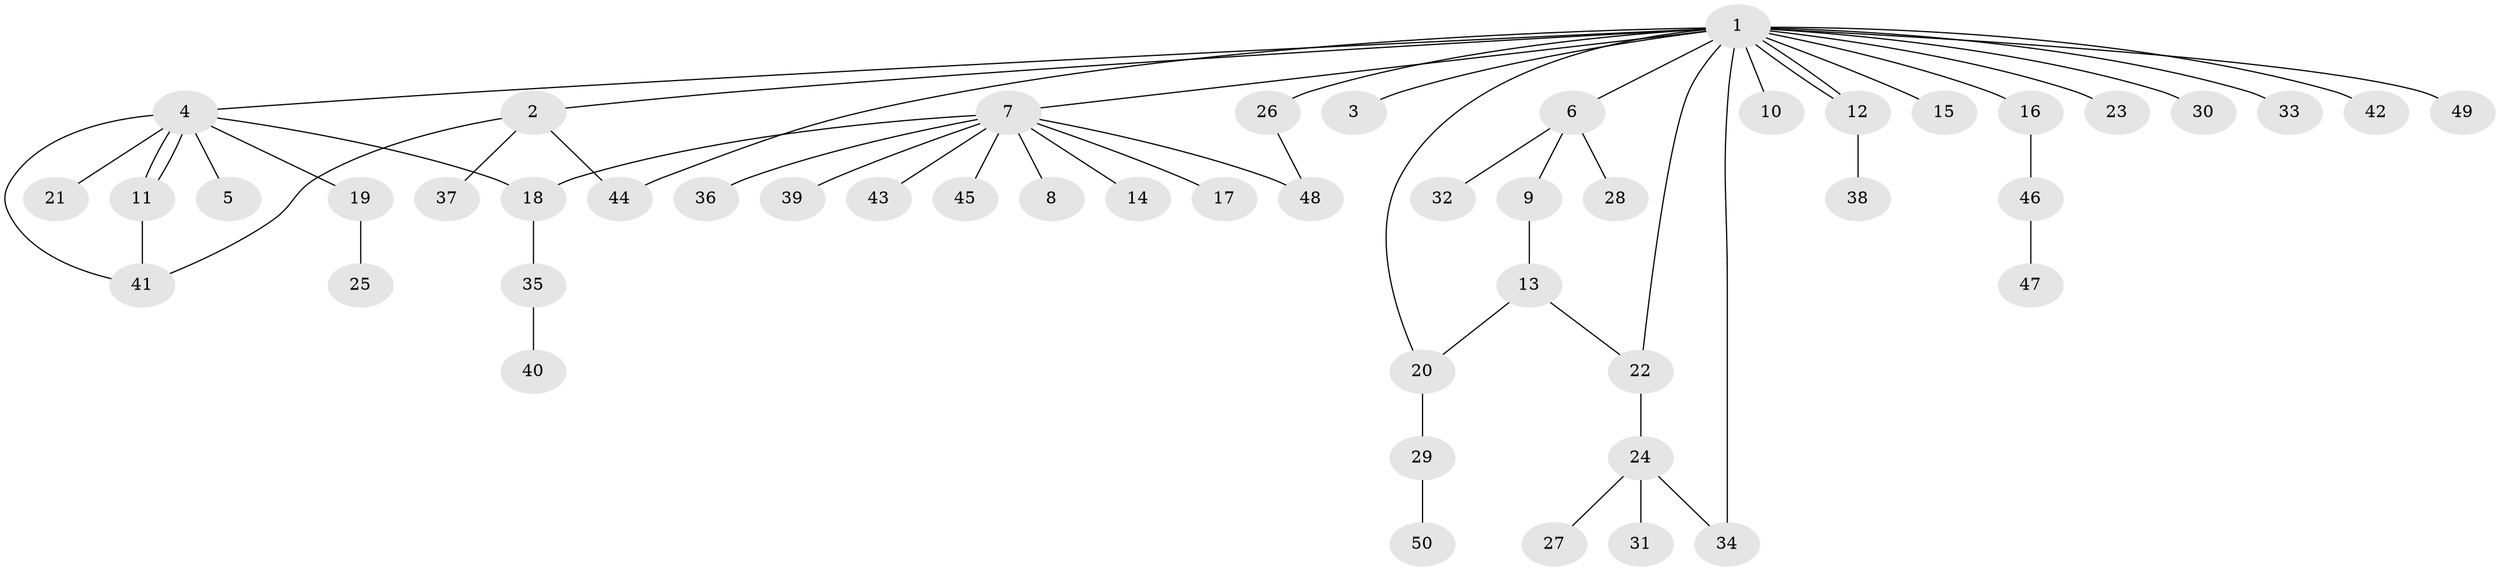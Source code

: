 // coarse degree distribution, {19: 0.02631578947368421, 5: 0.02631578947368421, 1: 0.6052631578947368, 8: 0.02631578947368421, 3: 0.15789473684210525, 9: 0.02631578947368421, 2: 0.10526315789473684, 4: 0.02631578947368421}
// Generated by graph-tools (version 1.1) at 2025/23/03/03/25 07:23:48]
// undirected, 50 vertices, 59 edges
graph export_dot {
graph [start="1"]
  node [color=gray90,style=filled];
  1;
  2;
  3;
  4;
  5;
  6;
  7;
  8;
  9;
  10;
  11;
  12;
  13;
  14;
  15;
  16;
  17;
  18;
  19;
  20;
  21;
  22;
  23;
  24;
  25;
  26;
  27;
  28;
  29;
  30;
  31;
  32;
  33;
  34;
  35;
  36;
  37;
  38;
  39;
  40;
  41;
  42;
  43;
  44;
  45;
  46;
  47;
  48;
  49;
  50;
  1 -- 2;
  1 -- 3;
  1 -- 4;
  1 -- 6;
  1 -- 7;
  1 -- 10;
  1 -- 12;
  1 -- 12;
  1 -- 15;
  1 -- 16;
  1 -- 20;
  1 -- 22;
  1 -- 23;
  1 -- 26;
  1 -- 30;
  1 -- 33;
  1 -- 34;
  1 -- 42;
  1 -- 44;
  1 -- 49;
  2 -- 37;
  2 -- 41;
  2 -- 44;
  4 -- 5;
  4 -- 11;
  4 -- 11;
  4 -- 18;
  4 -- 19;
  4 -- 21;
  4 -- 41;
  6 -- 9;
  6 -- 28;
  6 -- 32;
  7 -- 8;
  7 -- 14;
  7 -- 17;
  7 -- 18;
  7 -- 36;
  7 -- 39;
  7 -- 43;
  7 -- 45;
  7 -- 48;
  9 -- 13;
  11 -- 41;
  12 -- 38;
  13 -- 20;
  13 -- 22;
  16 -- 46;
  18 -- 35;
  19 -- 25;
  20 -- 29;
  22 -- 24;
  24 -- 27;
  24 -- 31;
  24 -- 34;
  26 -- 48;
  29 -- 50;
  35 -- 40;
  46 -- 47;
}
